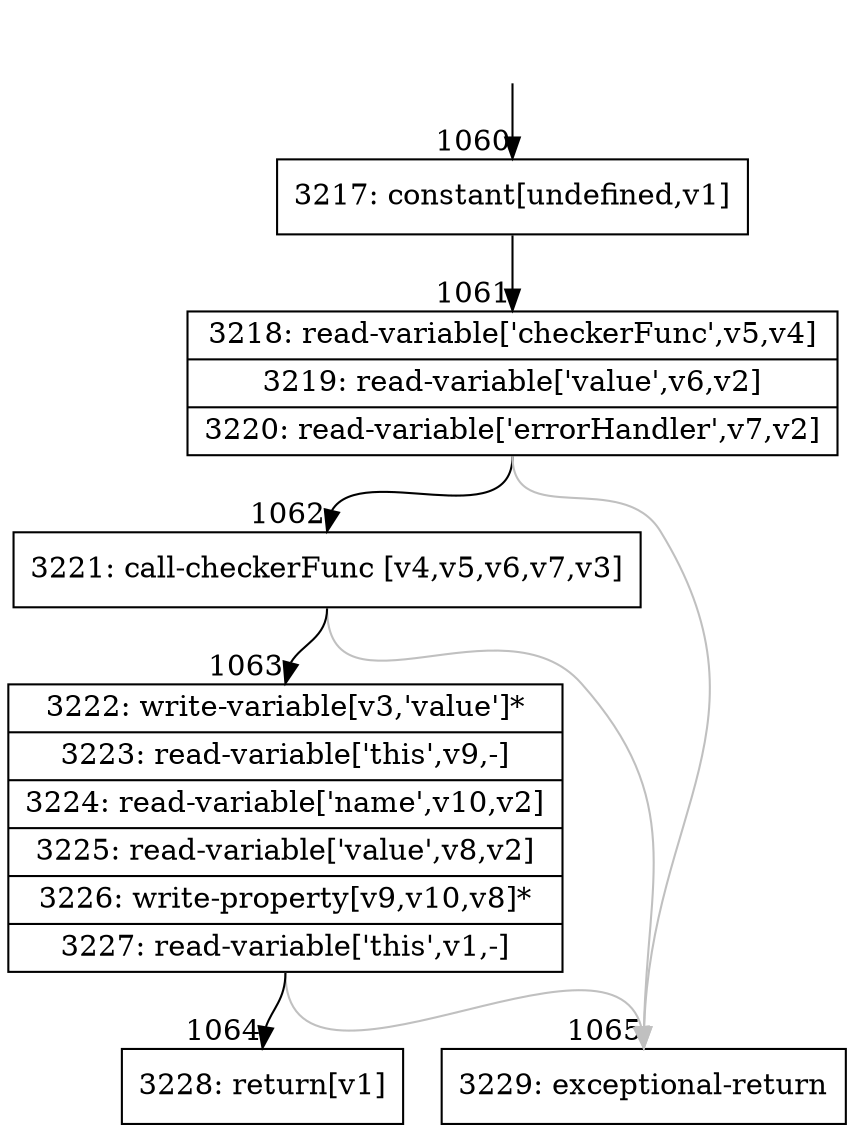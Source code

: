 digraph {
rankdir="TD"
BB_entry130[shape=none,label=""];
BB_entry130 -> BB1060 [tailport=s, headport=n, headlabel="    1060"]
BB1060 [shape=record label="{3217: constant[undefined,v1]}" ] 
BB1060 -> BB1061 [tailport=s, headport=n, headlabel="      1061"]
BB1061 [shape=record label="{3218: read-variable['checkerFunc',v5,v4]|3219: read-variable['value',v6,v2]|3220: read-variable['errorHandler',v7,v2]}" ] 
BB1061 -> BB1062 [tailport=s, headport=n, headlabel="      1062"]
BB1061 -> BB1065 [tailport=s, headport=n, color=gray, headlabel="      1065"]
BB1062 [shape=record label="{3221: call-checkerFunc [v4,v5,v6,v7,v3]}" ] 
BB1062 -> BB1063 [tailport=s, headport=n, headlabel="      1063"]
BB1062 -> BB1065 [tailport=s, headport=n, color=gray]
BB1063 [shape=record label="{3222: write-variable[v3,'value']*|3223: read-variable['this',v9,-]|3224: read-variable['name',v10,v2]|3225: read-variable['value',v8,v2]|3226: write-property[v9,v10,v8]*|3227: read-variable['this',v1,-]}" ] 
BB1063 -> BB1064 [tailport=s, headport=n, headlabel="      1064"]
BB1063 -> BB1065 [tailport=s, headport=n, color=gray]
BB1064 [shape=record label="{3228: return[v1]}" ] 
BB1065 [shape=record label="{3229: exceptional-return}" ] 
//#$~ 1243
}
